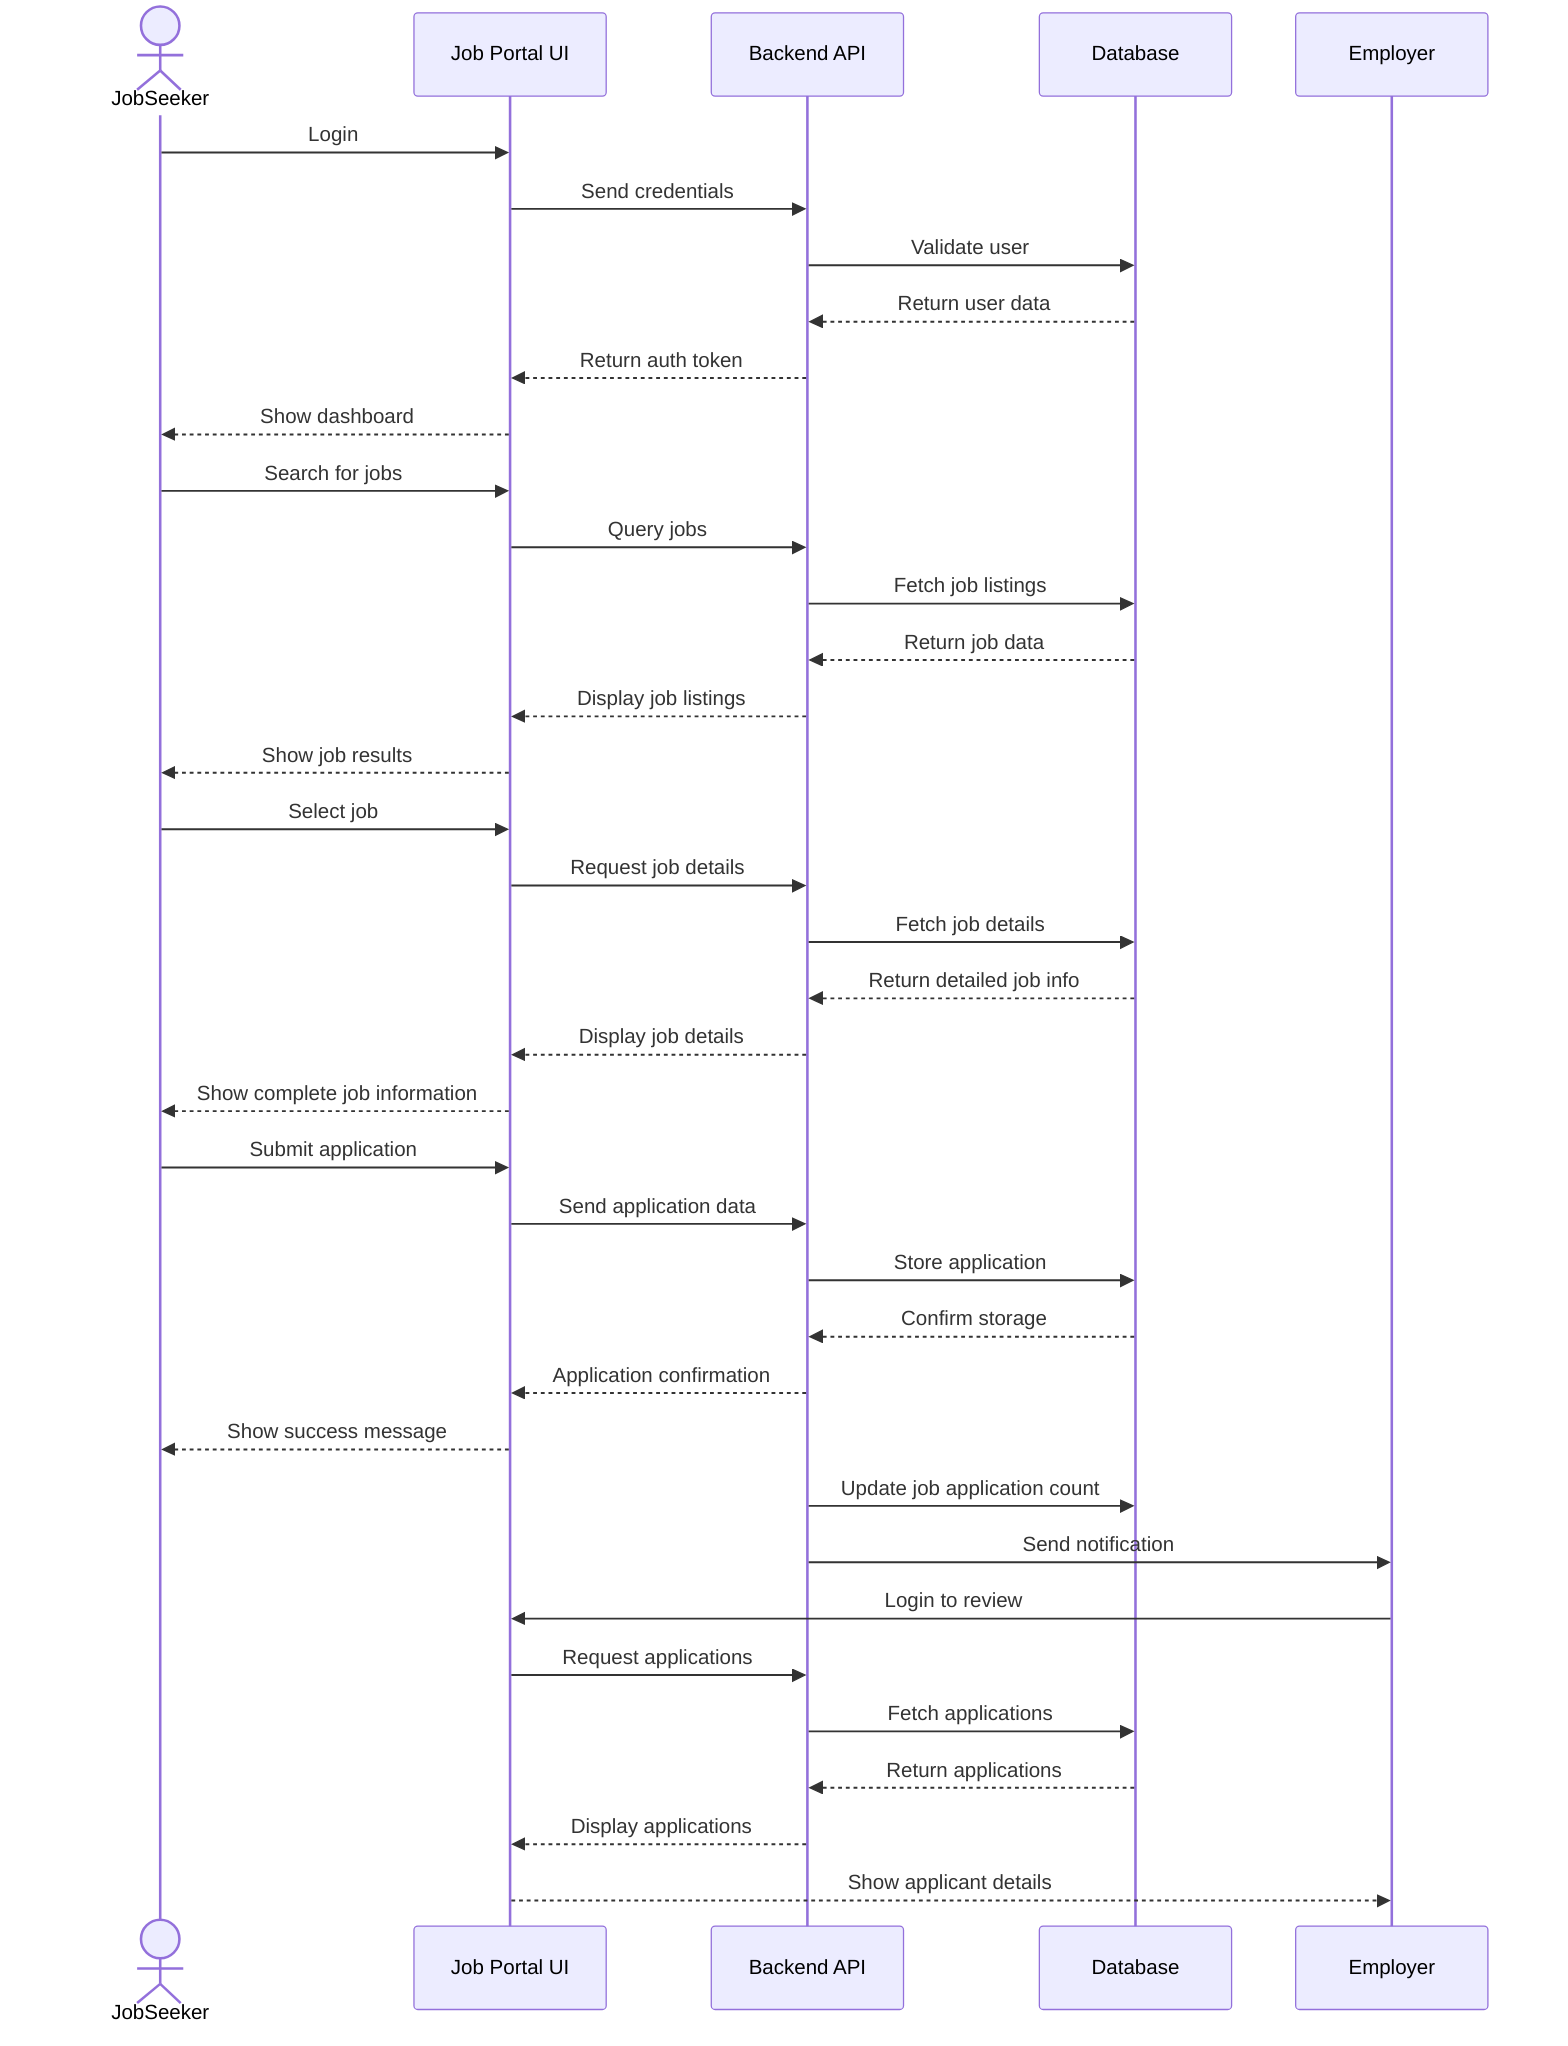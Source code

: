 sequenceDiagram
    actor JobSeeker
    participant UI as Job Portal UI
    participant API as Backend API
    participant DB as Database
    participant Employer
    
    JobSeeker->>UI: Login
    UI->>API: Send credentials
    API->>DB: Validate user
    DB-->>API: Return user data
    API-->>UI: Return auth token
    UI-->>JobSeeker: Show dashboard
    
    JobSeeker->>UI: Search for jobs
    UI->>API: Query jobs
    API->>DB: Fetch job listings
    DB-->>API: Return job data
    API-->>UI: Display job listings
    UI-->>JobSeeker: Show job results
    
    JobSeeker->>UI: Select job
    UI->>API: Request job details
    API->>DB: Fetch job details
    DB-->>API: Return detailed job info
    API-->>UI: Display job details
    UI-->>JobSeeker: Show complete job information
    
    JobSeeker->>UI: Submit application
    UI->>API: Send application data
    API->>DB: Store application
    DB-->>API: Confirm storage
    API-->>UI: Application confirmation
    UI-->>JobSeeker: Show success message
    
    API->>DB: Update job application count
    API->>Employer: Send notification
    Employer->>UI: Login to review
    UI->>API: Request applications
    API->>DB: Fetch applications
    DB-->>API: Return applications
    API-->>UI: Display applications
    UI-->>Employer: Show applicant details